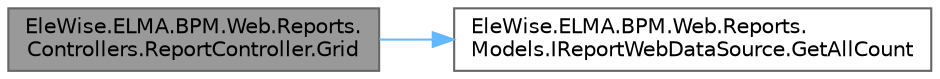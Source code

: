 digraph "EleWise.ELMA.BPM.Web.Reports.Controllers.ReportController.Grid"
{
 // LATEX_PDF_SIZE
  bgcolor="transparent";
  edge [fontname=Helvetica,fontsize=10,labelfontname=Helvetica,labelfontsize=10];
  node [fontname=Helvetica,fontsize=10,shape=box,height=0.2,width=0.4];
  rankdir="LR";
  Node1 [id="Node000001",label="EleWise.ELMA.BPM.Web.Reports.\lControllers.ReportController.Grid",height=0.2,width=0.4,color="gray40", fillcolor="grey60", style="filled", fontcolor="black",tooltip="Получение грида для отчетов"];
  Node1 -> Node2 [id="edge1_Node000001_Node000002",color="steelblue1",style="solid",tooltip=" "];
  Node2 [id="Node000002",label="EleWise.ELMA.BPM.Web.Reports.\lModels.IReportWebDataSource.GetAllCount",height=0.2,width=0.4,color="grey40", fillcolor="white", style="filled",URL="$interface_ele_wise_1_1_e_l_m_a_1_1_b_p_m_1_1_web_1_1_reports_1_1_models_1_1_i_report_web_data_source.html#ad8e31cf0aba1fcd2f3e822b73ab85537",tooltip=" "];
}
